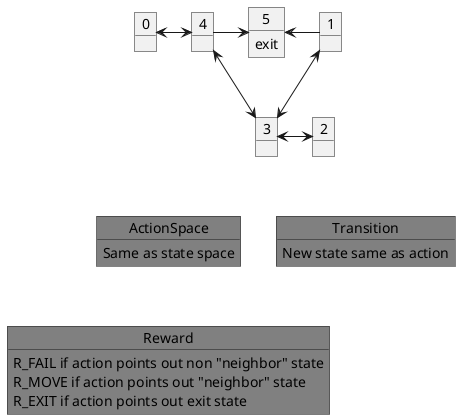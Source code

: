 @startuml

object 0
object 1
object 2
object 3
object 4
object 5
5 : exit

0 <-right-> 4
4 -right-> 5
4 <-right-> 3
3 <-right-> 2
3 <-up-> 1
1 -left-> 5


object ActionSpace #grey
ActionSpace : Same as state space
ActionSpace -up[hidden]-> 3

object Transition #grey
Transition : New state same as action
Transition -up[hidden]-> 3

object Reward #grey {
    R_FAIL if action points out non "neighbor" state
           R_MOVE if action points out "neighbor" state
           R_EXIT if action points out exit state
           }
Reward -up[hidden]-> ActionSpace


@enduml

